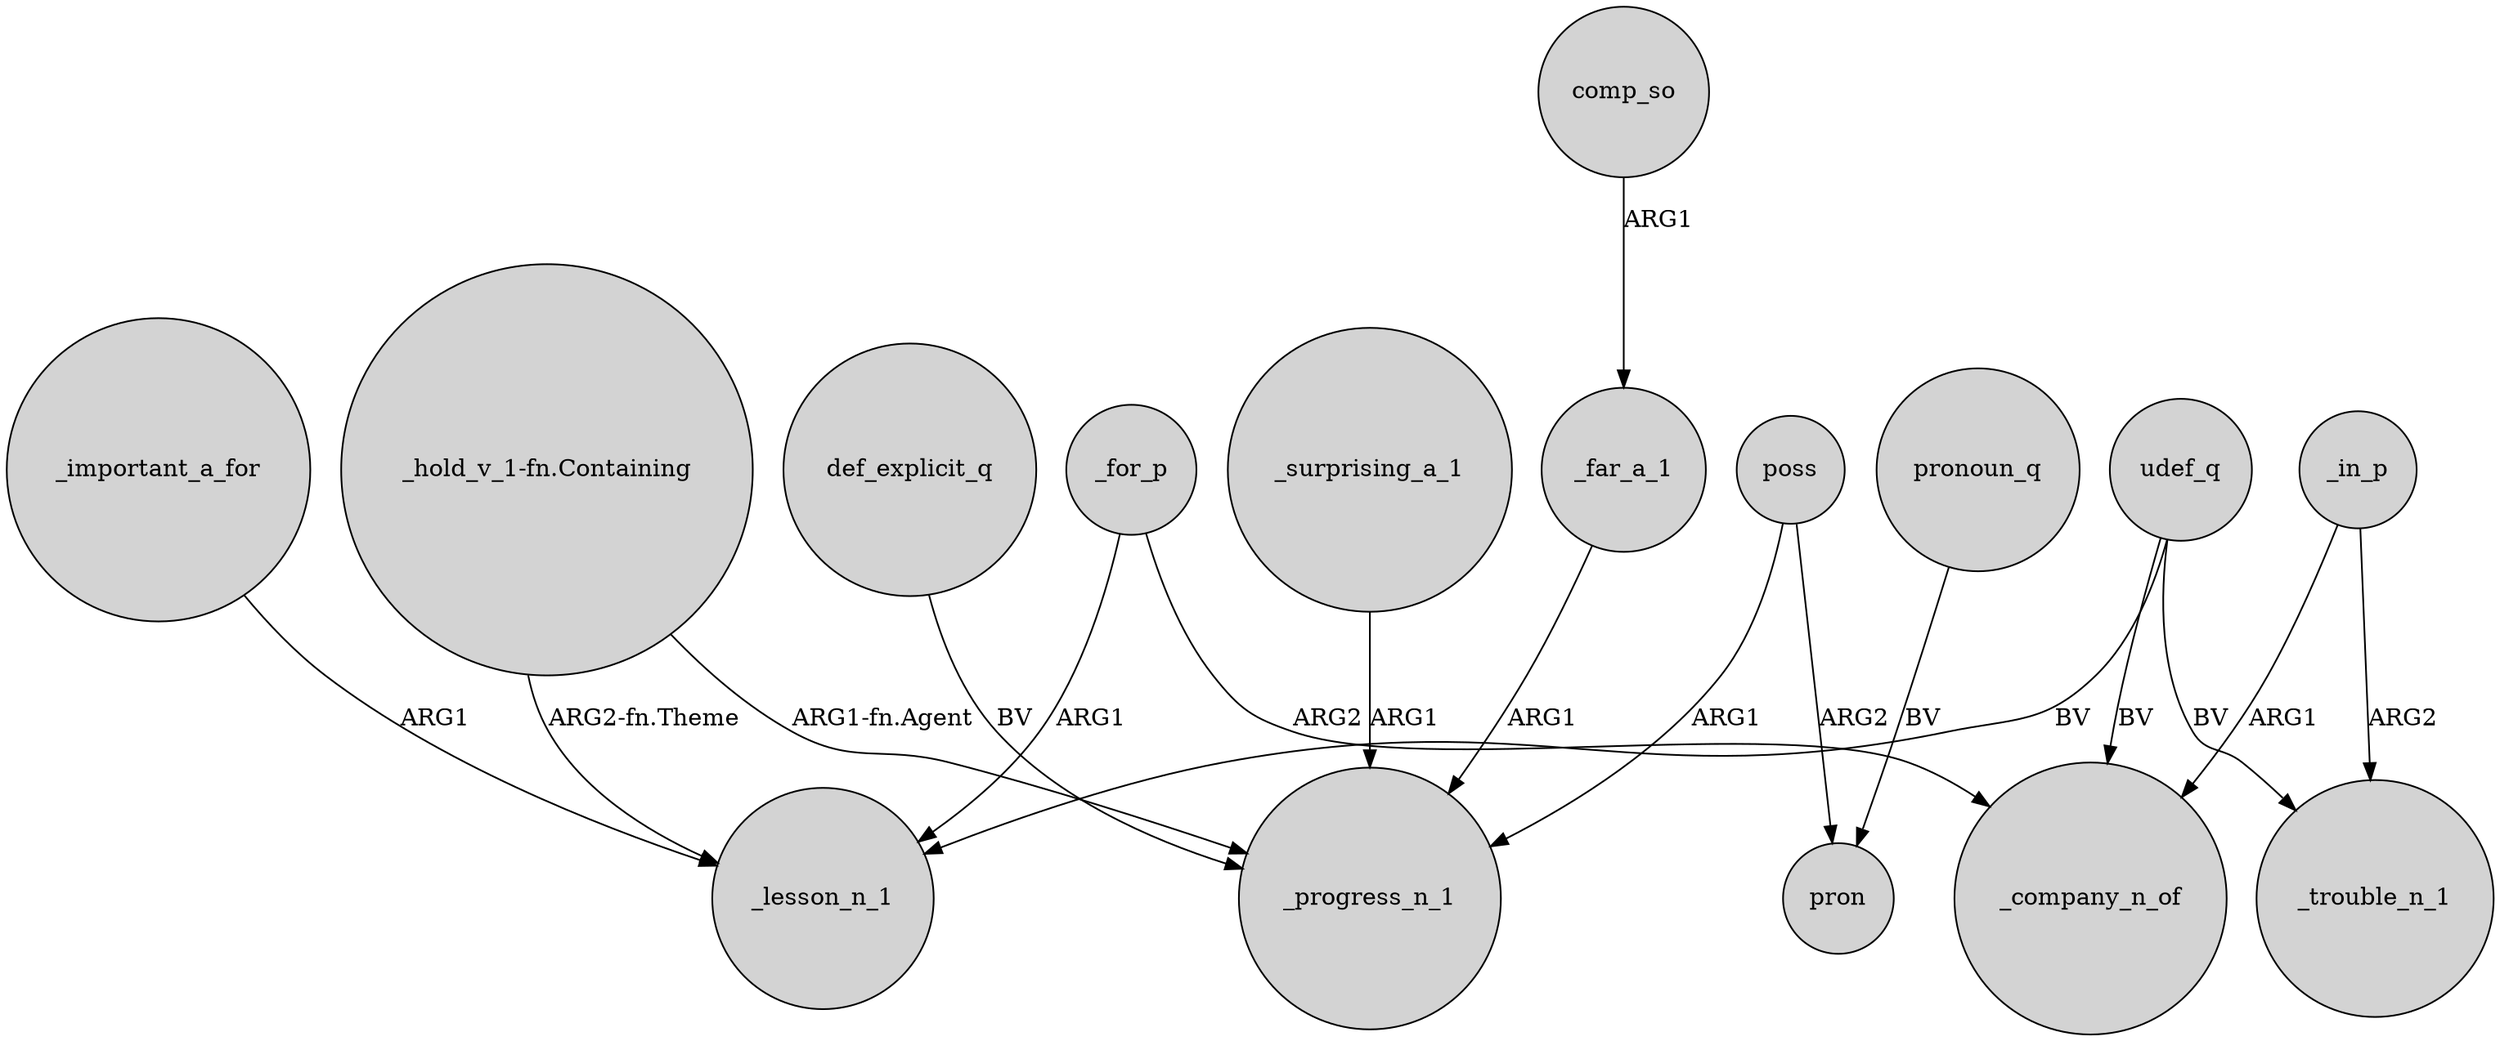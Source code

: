 digraph {
	node [shape=circle style=filled]
	_important_a_for -> _lesson_n_1 [label=ARG1]
	_surprising_a_1 -> _progress_n_1 [label=ARG1]
	poss -> _progress_n_1 [label=ARG1]
	"_hold_v_1-fn.Containing" -> _progress_n_1 [label="ARG1-fn.Agent"]
	"_hold_v_1-fn.Containing" -> _lesson_n_1 [label="ARG2-fn.Theme"]
	_for_p -> _company_n_of [label=ARG2]
	_far_a_1 -> _progress_n_1 [label=ARG1]
	poss -> pron [label=ARG2]
	udef_q -> _company_n_of [label=BV]
	def_explicit_q -> _progress_n_1 [label=BV]
	_in_p -> _company_n_of [label=ARG1]
	udef_q -> _lesson_n_1 [label=BV]
	udef_q -> _trouble_n_1 [label=BV]
	comp_so -> _far_a_1 [label=ARG1]
	_for_p -> _lesson_n_1 [label=ARG1]
	_in_p -> _trouble_n_1 [label=ARG2]
	pronoun_q -> pron [label=BV]
}
